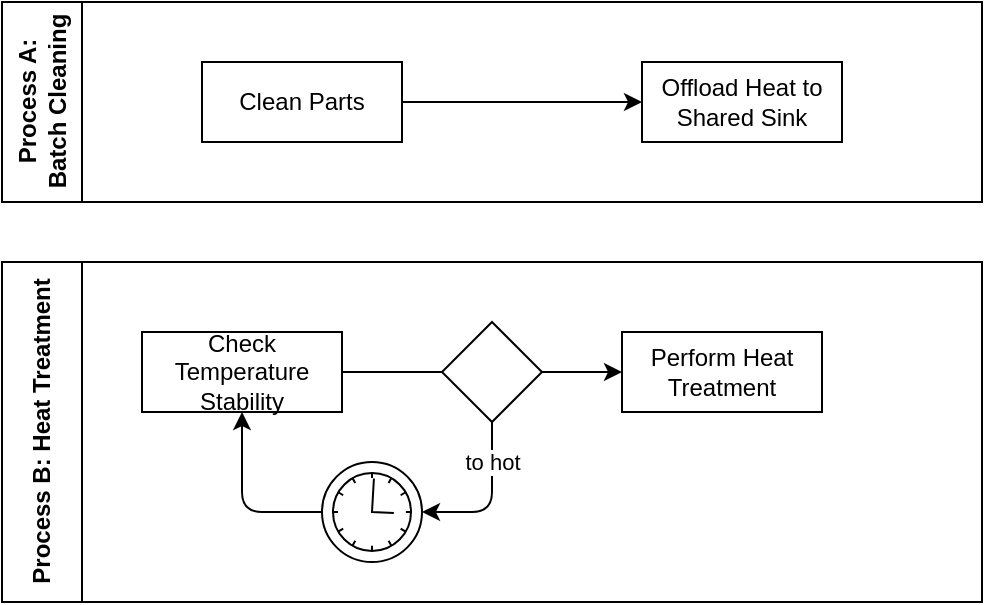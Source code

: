 <mxfile>
    <diagram id="Fo4rl5hgtW8sDvK_fd4T" name="Page-1">
        <mxGraphModel dx="1536" dy="787" grid="1" gridSize="10" guides="1" tooltips="1" connect="1" arrows="1" fold="1" page="0" pageScale="1" pageWidth="827" pageHeight="1169" math="0" shadow="0">
            <root>
                <mxCell id="0"/>
                <mxCell id="1" parent="0"/>
                <mxCell id="60" value="Process B: Heat Treatment" style="swimlane;startSize=40;horizontal=0;html=1;" parent="1" vertex="1">
                    <mxGeometry x="80" y="280" width="490" height="170" as="geometry"/>
                </mxCell>
                <mxCell id="63" value="Check Temperature Stability" style="whiteSpace=wrap;html=1;" parent="60" vertex="1">
                    <mxGeometry x="70" y="35" width="100" height="40" as="geometry"/>
                </mxCell>
                <mxCell id="64" value="Perform Heat Treatment" style="whiteSpace=wrap;html=1;" parent="60" vertex="1">
                    <mxGeometry x="310" y="35" width="100" height="40" as="geometry"/>
                </mxCell>
                <mxCell id="70" style="edgeStyle=none;html=1;exitX=1;exitY=0.5;exitDx=0;exitDy=0;startArrow=none;" parent="60" source="105" target="64" edge="1">
                    <mxGeometry relative="1" as="geometry">
                        <mxPoint x="260" y="55" as="sourcePoint"/>
                    </mxGeometry>
                </mxCell>
                <mxCell id="104" value="" style="edgeStyle=none;html=1;exitX=1;exitY=0.5;exitDx=0;exitDy=0;endArrow=none;" edge="1" parent="60" source="63" target="105">
                    <mxGeometry relative="1" as="geometry">
                        <mxPoint x="250" y="455" as="sourcePoint"/>
                        <mxPoint x="390" y="455" as="targetPoint"/>
                    </mxGeometry>
                </mxCell>
                <mxCell id="107" style="edgeStyle=none;html=1;exitX=0.5;exitY=1;exitDx=0;exitDy=0;exitPerimeter=0;entryX=1;entryY=0.5;entryDx=0;entryDy=0;entryPerimeter=0;" edge="1" parent="60" source="105" target="106">
                    <mxGeometry relative="1" as="geometry">
                        <Array as="points">
                            <mxPoint x="245" y="125"/>
                        </Array>
                    </mxGeometry>
                </mxCell>
                <mxCell id="109" value="to hot" style="edgeLabel;html=1;align=center;verticalAlign=middle;resizable=0;points=[];" vertex="1" connectable="0" parent="107">
                    <mxGeometry x="-0.5" relative="1" as="geometry">
                        <mxPoint as="offset"/>
                    </mxGeometry>
                </mxCell>
                <mxCell id="105" value="" style="points=[[0.25,0.25,0],[0.5,0,0],[0.75,0.25,0],[1,0.5,0],[0.75,0.75,0],[0.5,1,0],[0.25,0.75,0],[0,0.5,0]];shape=mxgraph.bpmn.gateway2;html=1;verticalLabelPosition=bottom;labelBackgroundColor=#ffffff;verticalAlign=top;align=center;perimeter=rhombusPerimeter;outlineConnect=0;outline=none;symbol=none;" vertex="1" parent="60">
                    <mxGeometry x="220" y="30" width="50" height="50" as="geometry"/>
                </mxCell>
                <mxCell id="108" style="edgeStyle=none;html=1;exitX=0;exitY=0.5;exitDx=0;exitDy=0;exitPerimeter=0;entryX=0.5;entryY=1;entryDx=0;entryDy=0;" edge="1" parent="60" source="106" target="63">
                    <mxGeometry relative="1" as="geometry">
                        <Array as="points">
                            <mxPoint x="120" y="125"/>
                        </Array>
                    </mxGeometry>
                </mxCell>
                <mxCell id="106" value="" style="points=[[0.145,0.145,0],[0.5,0,0],[0.855,0.145,0],[1,0.5,0],[0.855,0.855,0],[0.5,1,0],[0.145,0.855,0],[0,0.5,0]];shape=mxgraph.bpmn.event;html=1;verticalLabelPosition=bottom;labelBackgroundColor=#ffffff;verticalAlign=top;align=center;perimeter=ellipsePerimeter;outlineConnect=0;aspect=fixed;outline=standard;symbol=timer;" vertex="1" parent="60">
                    <mxGeometry x="160" y="100" width="50" height="50" as="geometry"/>
                </mxCell>
                <mxCell id="77" value="Process A:&lt;br style=&quot;border-color: var(--border-color);&quot;&gt;Batch Cleaning" style="swimlane;startSize=40;horizontal=0;html=1;" parent="1" vertex="1">
                    <mxGeometry x="80" y="150" width="490" height="100" as="geometry">
                        <mxRectangle x="80" y="150" width="50" height="90" as="alternateBounds"/>
                    </mxGeometry>
                </mxCell>
                <mxCell id="103" style="edgeStyle=none;html=1;exitX=1;exitY=0.5;exitDx=0;exitDy=0;" edge="1" parent="77" source="79" target="81">
                    <mxGeometry relative="1" as="geometry"/>
                </mxCell>
                <mxCell id="79" value="Clean Parts" style="whiteSpace=wrap;html=1;" parent="77" vertex="1">
                    <mxGeometry x="100" y="30" width="100" height="40" as="geometry"/>
                </mxCell>
                <mxCell id="81" value="Offload Heat to Shared Sink" style="whiteSpace=wrap;html=1;" parent="77" vertex="1">
                    <mxGeometry x="320" y="30" width="100" height="40" as="geometry"/>
                </mxCell>
            </root>
        </mxGraphModel>
    </diagram>
</mxfile>